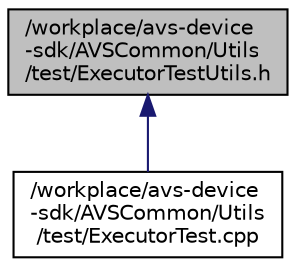 digraph "/workplace/avs-device-sdk/AVSCommon/Utils/test/ExecutorTestUtils.h"
{
  edge [fontname="Helvetica",fontsize="10",labelfontname="Helvetica",labelfontsize="10"];
  node [fontname="Helvetica",fontsize="10",shape=record];
  Node2 [label="/workplace/avs-device\l-sdk/AVSCommon/Utils\l/test/ExecutorTestUtils.h",height=0.2,width=0.4,color="black", fillcolor="grey75", style="filled", fontcolor="black"];
  Node2 -> Node3 [dir="back",color="midnightblue",fontsize="10",style="solid",fontname="Helvetica"];
  Node3 [label="/workplace/avs-device\l-sdk/AVSCommon/Utils\l/test/ExecutorTest.cpp",height=0.2,width=0.4,color="black", fillcolor="white", style="filled",URL="$_executor_test_8cpp.html"];
}
